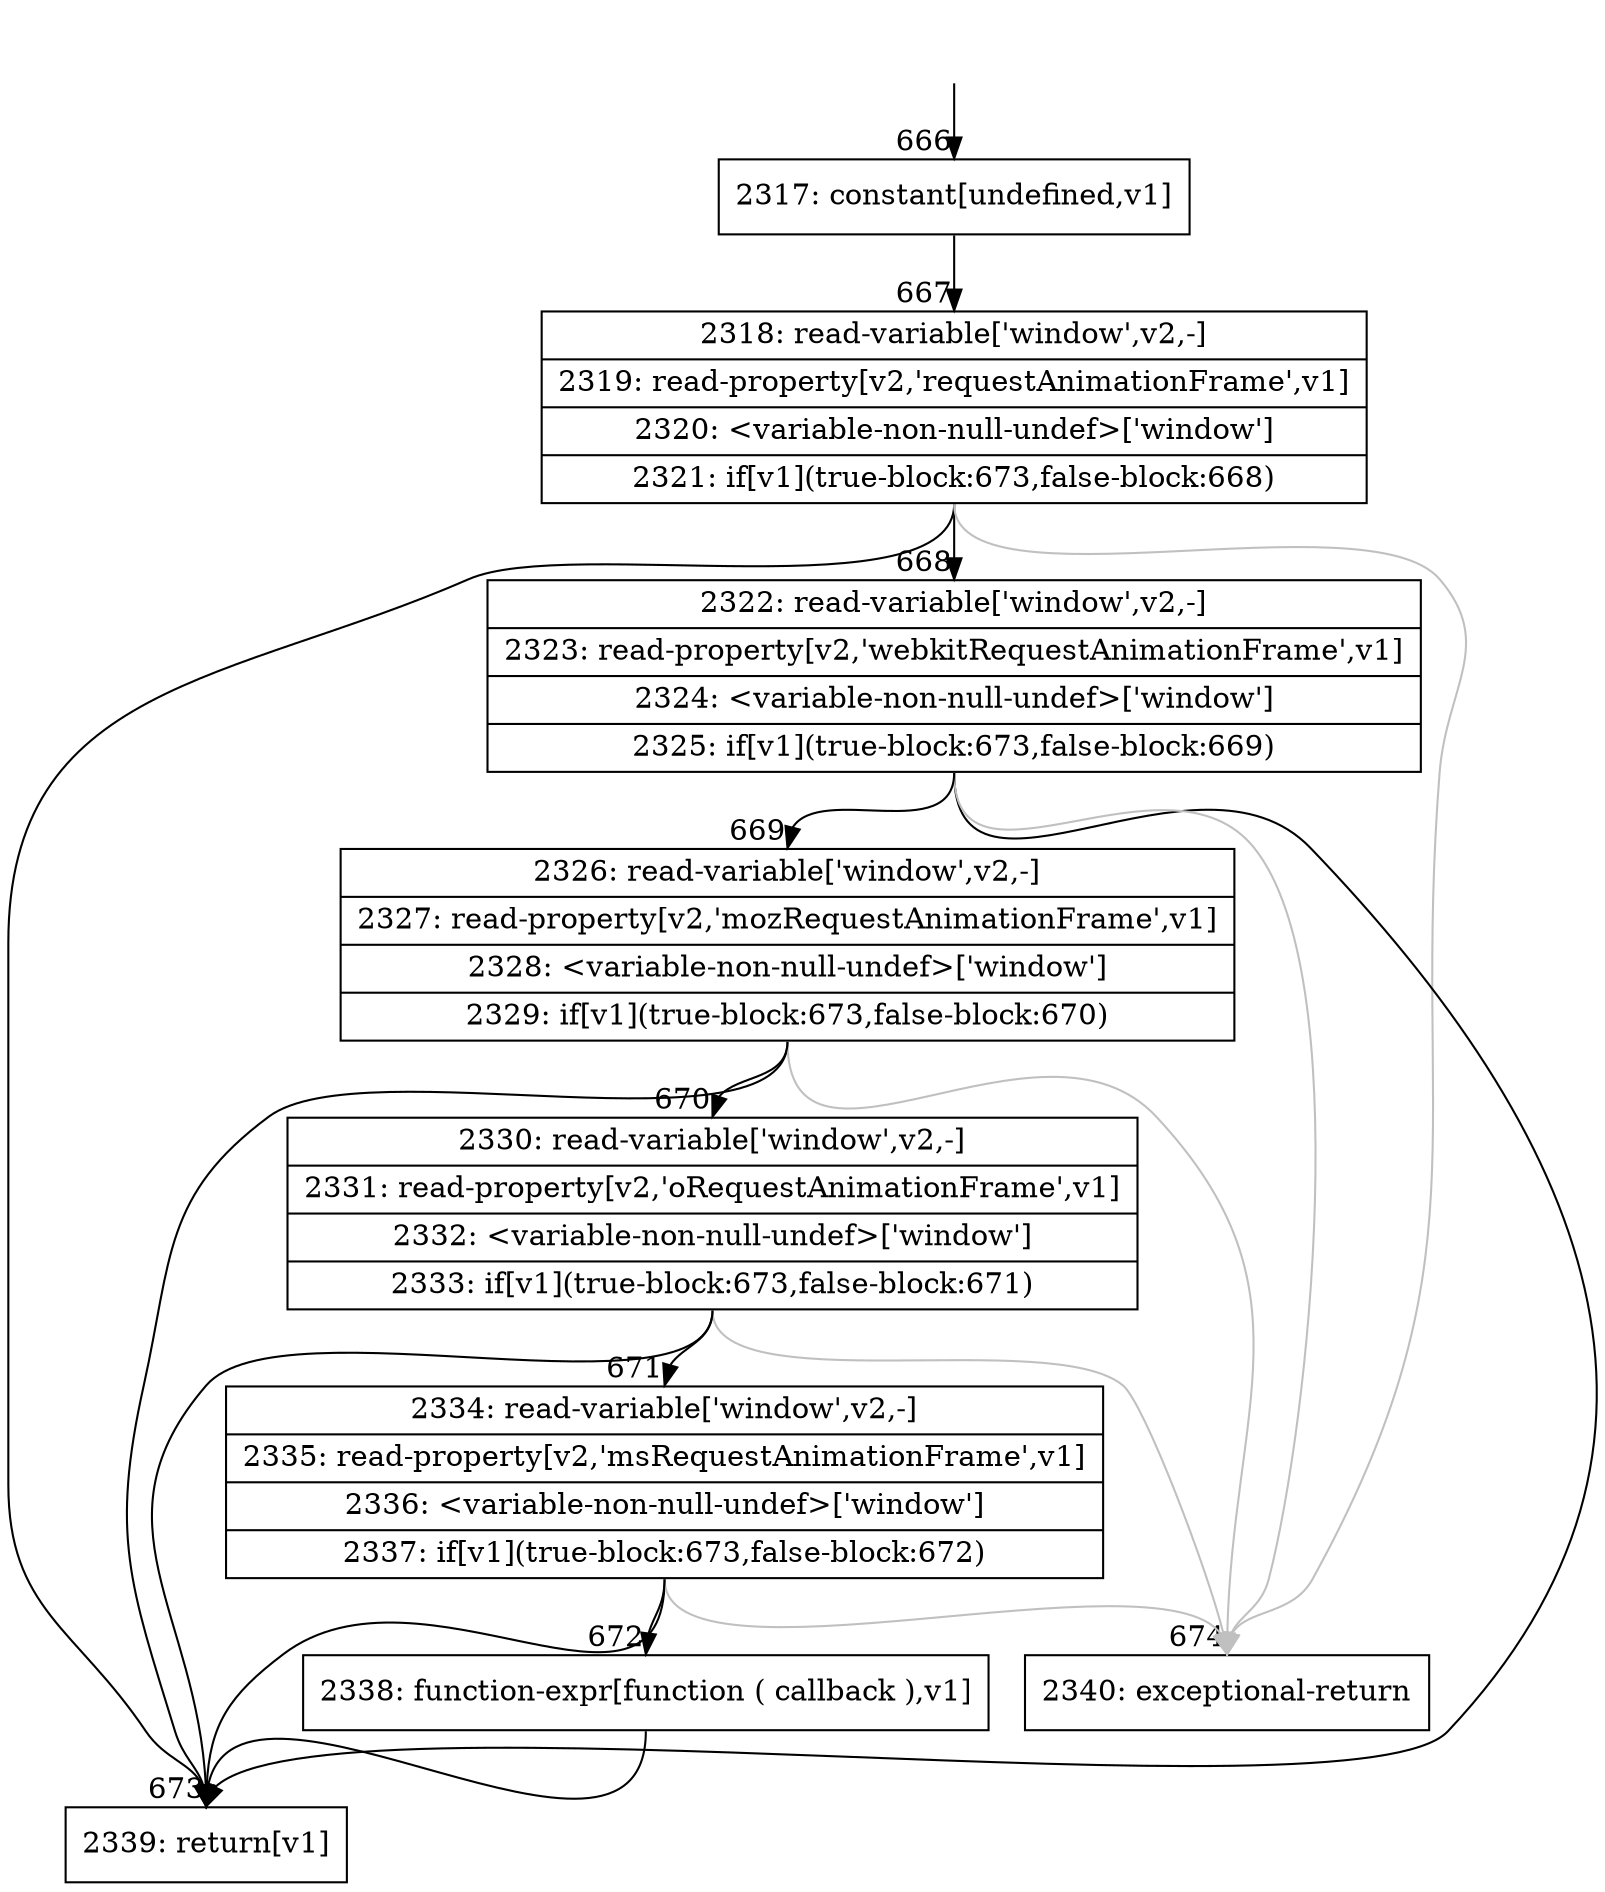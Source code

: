 digraph {
rankdir="TD"
BB_entry71[shape=none,label=""];
BB_entry71 -> BB666 [tailport=s, headport=n, headlabel="    666"]
BB666 [shape=record label="{2317: constant[undefined,v1]}" ] 
BB666 -> BB667 [tailport=s, headport=n, headlabel="      667"]
BB667 [shape=record label="{2318: read-variable['window',v2,-]|2319: read-property[v2,'requestAnimationFrame',v1]|2320: \<variable-non-null-undef\>['window']|2321: if[v1](true-block:673,false-block:668)}" ] 
BB667 -> BB673 [tailport=s, headport=n, headlabel="      673"]
BB667 -> BB668 [tailport=s, headport=n, headlabel="      668"]
BB667 -> BB674 [tailport=s, headport=n, color=gray, headlabel="      674"]
BB668 [shape=record label="{2322: read-variable['window',v2,-]|2323: read-property[v2,'webkitRequestAnimationFrame',v1]|2324: \<variable-non-null-undef\>['window']|2325: if[v1](true-block:673,false-block:669)}" ] 
BB668 -> BB673 [tailport=s, headport=n]
BB668 -> BB669 [tailport=s, headport=n, headlabel="      669"]
BB668 -> BB674 [tailport=s, headport=n, color=gray]
BB669 [shape=record label="{2326: read-variable['window',v2,-]|2327: read-property[v2,'mozRequestAnimationFrame',v1]|2328: \<variable-non-null-undef\>['window']|2329: if[v1](true-block:673,false-block:670)}" ] 
BB669 -> BB673 [tailport=s, headport=n]
BB669 -> BB670 [tailport=s, headport=n, headlabel="      670"]
BB669 -> BB674 [tailport=s, headport=n, color=gray]
BB670 [shape=record label="{2330: read-variable['window',v2,-]|2331: read-property[v2,'oRequestAnimationFrame',v1]|2332: \<variable-non-null-undef\>['window']|2333: if[v1](true-block:673,false-block:671)}" ] 
BB670 -> BB673 [tailport=s, headport=n]
BB670 -> BB671 [tailport=s, headport=n, headlabel="      671"]
BB670 -> BB674 [tailport=s, headport=n, color=gray]
BB671 [shape=record label="{2334: read-variable['window',v2,-]|2335: read-property[v2,'msRequestAnimationFrame',v1]|2336: \<variable-non-null-undef\>['window']|2337: if[v1](true-block:673,false-block:672)}" ] 
BB671 -> BB673 [tailport=s, headport=n]
BB671 -> BB672 [tailport=s, headport=n, headlabel="      672"]
BB671 -> BB674 [tailport=s, headport=n, color=gray]
BB672 [shape=record label="{2338: function-expr[function ( callback ),v1]}" ] 
BB672 -> BB673 [tailport=s, headport=n]
BB673 [shape=record label="{2339: return[v1]}" ] 
BB674 [shape=record label="{2340: exceptional-return}" ] 
//#$~ 674
}
